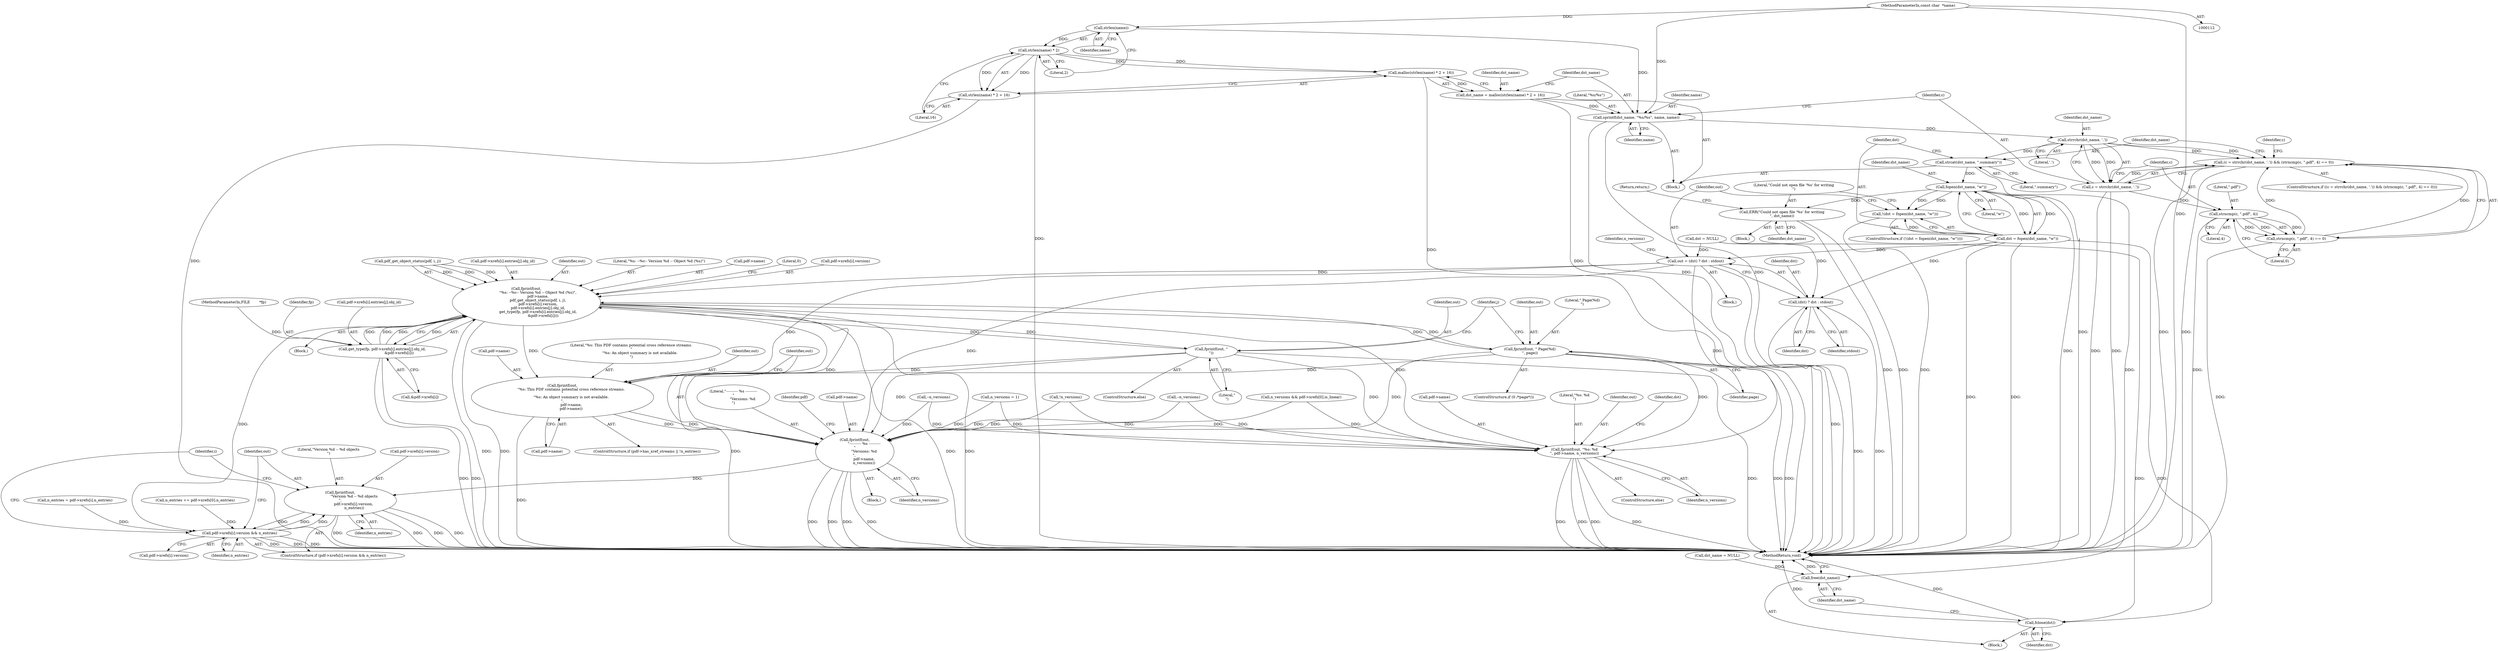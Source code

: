 digraph "1_pdfresurrect_0c4120fffa3dffe97b95c486a120eded82afe8a6_9@API" {
"1000141" [label="(Call,strlen(name))"];
"1000115" [label="(MethodParameterIn,const char  *name)"];
"1000140" [label="(Call,strlen(name) * 2)"];
"1000138" [label="(Call,malloc(strlen(name) * 2 + 16))"];
"1000136" [label="(Call,dst_name = malloc(strlen(name) * 2 + 16))"];
"1000145" [label="(Call,sprintf(dst_name, \"%s/%s\", name, name))"];
"1000154" [label="(Call,strrchr(dst_name, '.'))"];
"1000151" [label="(Call,(c = strrchr(dst_name, '.')) && (strncmp(c, \".pdf\", 4) == 0))"];
"1000152" [label="(Call,c = strrchr(dst_name, '.'))"];
"1000158" [label="(Call,strncmp(c, \".pdf\", 4))"];
"1000157" [label="(Call,strncmp(c, \".pdf\", 4) == 0)"];
"1000167" [label="(Call,strcat(dst_name, \".summary\"))"];
"1000174" [label="(Call,fopen(dst_name, \"w\"))"];
"1000171" [label="(Call,!(dst = fopen(dst_name, \"w\")))"];
"1000172" [label="(Call,dst = fopen(dst_name, \"w\"))"];
"1000182" [label="(Call,out = (dst) ? dst : stdout)"];
"1000292" [label="(Call,fprintf(out,\n                    \"%s: --%c-- Version %d -- Object %d (%s)\",\n                    pdf->name,\n                    pdf_get_object_status(pdf, i, j),\n                    pdf->xrefs[i].version,\n                    pdf->xrefs[i].entries[j].obj_id,\n                    get_type(fp, pdf->xrefs[i].entries[j].obj_id,\n                             &pdf->xrefs[i])))"];
"1000320" [label="(Call,get_type(fp, pdf->xrefs[i].entries[j].obj_id,\n                             &pdf->xrefs[i]))"];
"1000341" [label="(Call,fprintf(out, \" Page(%d)\n\", page))"];
"1000362" [label="(Call,fprintf(out,\n               \"%s: This PDF contains potential cross reference streams.\n\"\n               \"%s: An object summary is not available.\n\",\n               pdf->name,\n               pdf->name))"];
"1000371" [label="(Call,fprintf(out,\n                \"---------- %s ----------\n\"\n                \"Versions: %d\n\", \n                pdf->name,\n                n_versions))"];
"1000440" [label="(Call,fprintf(out,\n                        \"Version %d -- %d objects\n\",\n                        pdf->xrefs[i].version, \n                        n_entries))"];
"1000431" [label="(Call,pdf->xrefs[i].version && n_entries)"];
"1000452" [label="(Call,fprintf(out, \"%s: %d\n\", pdf->name, n_versions))"];
"1000346" [label="(Call,fprintf(out, \"\n\"))"];
"1000184" [label="(Call,(dst) ? dst : stdout)"];
"1000462" [label="(Call,fclose(dst))"];
"1000178" [label="(Call,ERR(\"Could not open file '%s' for writing\n\", dst_name))"];
"1000464" [label="(Call,free(dst_name))"];
"1000139" [label="(Call,strlen(name) * 2 + 16)"];
"1000465" [label="(Identifier,dst_name)"];
"1000177" [label="(Block,)"];
"1000226" [label="(Call,--n_versions)"];
"1000137" [label="(Identifier,dst_name)"];
"1000443" [label="(Call,pdf->xrefs[i].version)"];
"1000463" [label="(Identifier,dst)"];
"1000203" [label="(Call,--n_versions)"];
"1000458" [label="(Identifier,n_versions)"];
"1000187" [label="(Identifier,stdout)"];
"1000442" [label="(Literal,\"Version %d -- %d objects\n\")"];
"1000183" [label="(Identifier,out)"];
"1000127" [label="(Call,dst = NULL)"];
"1000364" [label="(Literal,\"%s: This PDF contains potential cross reference streams.\n\"\n               \"%s: An object summary is not available.\n\")"];
"1000302" [label="(Call,pdf->xrefs[i].version)"];
"1000135" [label="(Block,)"];
"1000432" [label="(Call,pdf->xrefs[i].version)"];
"1000139" [label="(Call,strlen(name) * 2 + 16)"];
"1000175" [label="(Identifier,dst_name)"];
"1000371" [label="(Call,fprintf(out,\n                \"---------- %s ----------\n\"\n                \"Versions: %d\n\", \n                pdf->name,\n                n_versions))"];
"1000298" [label="(Call,pdf_get_object_status(pdf, i, j))"];
"1000362" [label="(Call,fprintf(out,\n               \"%s: This PDF contains potential cross reference streams.\n\"\n               \"%s: An object summary is not available.\n\",\n               pdf->name,\n               pdf->name))"];
"1000180" [label="(Identifier,dst_name)"];
"1000450" [label="(Identifier,n_entries)"];
"1000355" [label="(ControlStructure,if (pdf->has_xref_streams || !n_entries))"];
"1000172" [label="(Call,dst = fopen(dst_name, \"w\"))"];
"1000179" [label="(Literal,\"Could not open file '%s' for writing\n\")"];
"1000322" [label="(Call,pdf->xrefs[i].entries[j].obj_id)"];
"1000404" [label="(Call,n_entries = pdf->xrefs[i].n_entries)"];
"1000181" [label="(Return,return;)"];
"1000339" [label="(ControlStructure,if (0 /*page*/))"];
"1000185" [label="(Identifier,dst)"];
"1000165" [label="(Identifier,c)"];
"1000460" [label="(Identifier,dst)"];
"1000173" [label="(Identifier,dst)"];
"1000194" [label="(Call,n_versions && pdf->xrefs[0].is_linear)"];
"1000168" [label="(Identifier,dst_name)"];
"1000152" [label="(Call,c = strrchr(dst_name, '.'))"];
"1000115" [label="(MethodParameterIn,const char  *name)"];
"1000381" [label="(Identifier,pdf)"];
"1000333" [label="(Call,&pdf->xrefs[i])"];
"1000159" [label="(Identifier,c)"];
"1000439" [label="(Identifier,n_entries)"];
"1000140" [label="(Call,strlen(name) * 2)"];
"1000162" [label="(Literal,0)"];
"1000138" [label="(Call,malloc(strlen(name) * 2 + 16))"];
"1000157" [label="(Call,strncmp(c, \".pdf\", 4) == 0)"];
"1000341" [label="(Call,fprintf(out, \" Page(%d)\n\", page))"];
"1000144" [label="(Literal,16)"];
"1000345" [label="(ControlStructure,else)"];
"1000117" [label="(Block,)"];
"1000189" [label="(Identifier,n_versions)"];
"1000235" [label="(Call,!n_versions)"];
"1000148" [label="(Identifier,name)"];
"1000153" [label="(Identifier,c)"];
"1000154" [label="(Call,strrchr(dst_name, '.'))"];
"1000393" [label="(Identifier,i)"];
"1000451" [label="(ControlStructure,else)"];
"1000151" [label="(Call,(c = strrchr(dst_name, '.')) && (strncmp(c, \".pdf\", 4) == 0))"];
"1000169" [label="(Literal,\".summary\")"];
"1000143" [label="(Literal,2)"];
"1000161" [label="(Literal,4)"];
"1000452" [label="(Call,fprintf(out, \"%s: %d\n\", pdf->name, n_versions))"];
"1000440" [label="(Call,fprintf(out,\n                        \"Version %d -- %d objects\n\",\n                        pdf->xrefs[i].version, \n                        n_entries))"];
"1000455" [label="(Call,pdf->name)"];
"1000461" [label="(Block,)"];
"1000141" [label="(Call,strlen(name))"];
"1000186" [label="(Identifier,dst)"];
"1000184" [label="(Call,(dst) ? dst : stdout)"];
"1000309" [label="(Call,pdf->xrefs[i].entries[j].obj_id)"];
"1000343" [label="(Literal,\" Page(%d)\n\")"];
"1000342" [label="(Identifier,out)"];
"1000155" [label="(Identifier,dst_name)"];
"1000142" [label="(Identifier,name)"];
"1000292" [label="(Call,fprintf(out,\n                    \"%s: --%c-- Version %d -- Object %d (%s)\",\n                    pdf->name,\n                    pdf_get_object_status(pdf, i, j),\n                    pdf->xrefs[i].version,\n                    pdf->xrefs[i].entries[j].obj_id,\n                    get_type(fp, pdf->xrefs[i].entries[j].obj_id,\n                             &pdf->xrefs[i])))"];
"1000377" [label="(Identifier,n_versions)"];
"1000441" [label="(Identifier,out)"];
"1000344" [label="(Identifier,page)"];
"1000374" [label="(Call,pdf->name)"];
"1000363" [label="(Identifier,out)"];
"1000244" [label="(Call,n_versions = 1)"];
"1000176" [label="(Literal,\"w\")"];
"1000431" [label="(Call,pdf->xrefs[i].version && n_entries)"];
"1000170" [label="(ControlStructure,if (!(dst = fopen(dst_name, \"w\"))))"];
"1000146" [label="(Identifier,dst_name)"];
"1000158" [label="(Call,strncmp(c, \".pdf\", 4))"];
"1000346" [label="(Call,fprintf(out, \"\n\"))"];
"1000149" [label="(Identifier,name)"];
"1000293" [label="(Identifier,out)"];
"1000365" [label="(Call,pdf->name)"];
"1000147" [label="(Literal,\"%s/%s\")"];
"1000320" [label="(Call,get_type(fp, pdf->xrefs[i].entries[j].obj_id,\n                             &pdf->xrefs[i]))"];
"1000347" [label="(Identifier,out)"];
"1000294" [label="(Literal,\"%s: --%c-- Version %d -- Object %d (%s)\")"];
"1000288" [label="(Identifier,j)"];
"1000464" [label="(Call,free(dst_name))"];
"1000289" [label="(Block,)"];
"1000156" [label="(Literal,'.')"];
"1000348" [label="(Literal,\"\n\")"];
"1000321" [label="(Identifier,fp)"];
"1000372" [label="(Identifier,out)"];
"1000150" [label="(ControlStructure,if ((c = strrchr(dst_name, '.')) && (strncmp(c, \".pdf\", 4) == 0)))"];
"1000454" [label="(Literal,\"%s: %d\n\")"];
"1000368" [label="(Call,pdf->name)"];
"1000295" [label="(Call,pdf->name)"];
"1000354" [label="(Block,)"];
"1000182" [label="(Call,out = (dst) ? dst : stdout)"];
"1000174" [label="(Call,fopen(dst_name, \"w\"))"];
"1000453" [label="(Identifier,out)"];
"1000145" [label="(Call,sprintf(dst_name, \"%s/%s\", name, name))"];
"1000171" [label="(Call,!(dst = fopen(dst_name, \"w\")))"];
"1000178" [label="(Call,ERR(\"Could not open file '%s' for writing\n\", dst_name))"];
"1000130" [label="(Call,dst_name = NULL)"];
"1000466" [label="(MethodReturn,void)"];
"1000373" [label="(Literal,\"---------- %s ----------\n\"\n                \"Versions: %d\n\")"];
"1000113" [label="(MethodParameterIn,FILE        *fp)"];
"1000340" [label="(Literal,0)"];
"1000430" [label="(ControlStructure,if (pdf->xrefs[i].version && n_entries))"];
"1000421" [label="(Call,n_entries += pdf->xrefs[0].n_entries)"];
"1000160" [label="(Literal,\".pdf\")"];
"1000462" [label="(Call,fclose(dst))"];
"1000167" [label="(Call,strcat(dst_name, \".summary\"))"];
"1000136" [label="(Call,dst_name = malloc(strlen(name) * 2 + 16))"];
"1000141" -> "1000140"  [label="AST: "];
"1000141" -> "1000142"  [label="CFG: "];
"1000142" -> "1000141"  [label="AST: "];
"1000143" -> "1000141"  [label="CFG: "];
"1000141" -> "1000140"  [label="DDG: "];
"1000115" -> "1000141"  [label="DDG: "];
"1000141" -> "1000145"  [label="DDG: "];
"1000115" -> "1000112"  [label="AST: "];
"1000115" -> "1000466"  [label="DDG: "];
"1000115" -> "1000145"  [label="DDG: "];
"1000140" -> "1000139"  [label="AST: "];
"1000140" -> "1000143"  [label="CFG: "];
"1000143" -> "1000140"  [label="AST: "];
"1000144" -> "1000140"  [label="CFG: "];
"1000140" -> "1000466"  [label="DDG: "];
"1000140" -> "1000138"  [label="DDG: "];
"1000140" -> "1000138"  [label="DDG: "];
"1000140" -> "1000139"  [label="DDG: "];
"1000140" -> "1000139"  [label="DDG: "];
"1000138" -> "1000136"  [label="AST: "];
"1000138" -> "1000139"  [label="CFG: "];
"1000139" -> "1000138"  [label="AST: "];
"1000136" -> "1000138"  [label="CFG: "];
"1000138" -> "1000466"  [label="DDG: "];
"1000138" -> "1000136"  [label="DDG: "];
"1000136" -> "1000135"  [label="AST: "];
"1000137" -> "1000136"  [label="AST: "];
"1000146" -> "1000136"  [label="CFG: "];
"1000136" -> "1000466"  [label="DDG: "];
"1000136" -> "1000145"  [label="DDG: "];
"1000145" -> "1000135"  [label="AST: "];
"1000145" -> "1000149"  [label="CFG: "];
"1000146" -> "1000145"  [label="AST: "];
"1000147" -> "1000145"  [label="AST: "];
"1000148" -> "1000145"  [label="AST: "];
"1000149" -> "1000145"  [label="AST: "];
"1000153" -> "1000145"  [label="CFG: "];
"1000145" -> "1000466"  [label="DDG: "];
"1000145" -> "1000466"  [label="DDG: "];
"1000145" -> "1000154"  [label="DDG: "];
"1000154" -> "1000152"  [label="AST: "];
"1000154" -> "1000156"  [label="CFG: "];
"1000155" -> "1000154"  [label="AST: "];
"1000156" -> "1000154"  [label="AST: "];
"1000152" -> "1000154"  [label="CFG: "];
"1000154" -> "1000151"  [label="DDG: "];
"1000154" -> "1000151"  [label="DDG: "];
"1000154" -> "1000152"  [label="DDG: "];
"1000154" -> "1000152"  [label="DDG: "];
"1000154" -> "1000167"  [label="DDG: "];
"1000151" -> "1000150"  [label="AST: "];
"1000151" -> "1000152"  [label="CFG: "];
"1000151" -> "1000157"  [label="CFG: "];
"1000152" -> "1000151"  [label="AST: "];
"1000157" -> "1000151"  [label="AST: "];
"1000165" -> "1000151"  [label="CFG: "];
"1000168" -> "1000151"  [label="CFG: "];
"1000151" -> "1000466"  [label="DDG: "];
"1000151" -> "1000466"  [label="DDG: "];
"1000152" -> "1000151"  [label="DDG: "];
"1000157" -> "1000151"  [label="DDG: "];
"1000157" -> "1000151"  [label="DDG: "];
"1000153" -> "1000152"  [label="AST: "];
"1000159" -> "1000152"  [label="CFG: "];
"1000152" -> "1000466"  [label="DDG: "];
"1000152" -> "1000466"  [label="DDG: "];
"1000152" -> "1000158"  [label="DDG: "];
"1000158" -> "1000157"  [label="AST: "];
"1000158" -> "1000161"  [label="CFG: "];
"1000159" -> "1000158"  [label="AST: "];
"1000160" -> "1000158"  [label="AST: "];
"1000161" -> "1000158"  [label="AST: "];
"1000162" -> "1000158"  [label="CFG: "];
"1000158" -> "1000466"  [label="DDG: "];
"1000158" -> "1000157"  [label="DDG: "];
"1000158" -> "1000157"  [label="DDG: "];
"1000158" -> "1000157"  [label="DDG: "];
"1000157" -> "1000162"  [label="CFG: "];
"1000162" -> "1000157"  [label="AST: "];
"1000157" -> "1000466"  [label="DDG: "];
"1000167" -> "1000135"  [label="AST: "];
"1000167" -> "1000169"  [label="CFG: "];
"1000168" -> "1000167"  [label="AST: "];
"1000169" -> "1000167"  [label="AST: "];
"1000173" -> "1000167"  [label="CFG: "];
"1000167" -> "1000466"  [label="DDG: "];
"1000167" -> "1000174"  [label="DDG: "];
"1000174" -> "1000172"  [label="AST: "];
"1000174" -> "1000176"  [label="CFG: "];
"1000175" -> "1000174"  [label="AST: "];
"1000176" -> "1000174"  [label="AST: "];
"1000172" -> "1000174"  [label="CFG: "];
"1000174" -> "1000466"  [label="DDG: "];
"1000174" -> "1000171"  [label="DDG: "];
"1000174" -> "1000171"  [label="DDG: "];
"1000174" -> "1000172"  [label="DDG: "];
"1000174" -> "1000172"  [label="DDG: "];
"1000174" -> "1000178"  [label="DDG: "];
"1000174" -> "1000464"  [label="DDG: "];
"1000171" -> "1000170"  [label="AST: "];
"1000171" -> "1000172"  [label="CFG: "];
"1000172" -> "1000171"  [label="AST: "];
"1000179" -> "1000171"  [label="CFG: "];
"1000183" -> "1000171"  [label="CFG: "];
"1000171" -> "1000466"  [label="DDG: "];
"1000172" -> "1000171"  [label="DDG: "];
"1000173" -> "1000172"  [label="AST: "];
"1000172" -> "1000466"  [label="DDG: "];
"1000172" -> "1000466"  [label="DDG: "];
"1000172" -> "1000182"  [label="DDG: "];
"1000172" -> "1000184"  [label="DDG: "];
"1000172" -> "1000462"  [label="DDG: "];
"1000182" -> "1000117"  [label="AST: "];
"1000182" -> "1000184"  [label="CFG: "];
"1000183" -> "1000182"  [label="AST: "];
"1000184" -> "1000182"  [label="AST: "];
"1000189" -> "1000182"  [label="CFG: "];
"1000182" -> "1000466"  [label="DDG: "];
"1000127" -> "1000182"  [label="DDG: "];
"1000182" -> "1000292"  [label="DDG: "];
"1000182" -> "1000362"  [label="DDG: "];
"1000182" -> "1000371"  [label="DDG: "];
"1000182" -> "1000452"  [label="DDG: "];
"1000292" -> "1000289"  [label="AST: "];
"1000292" -> "1000320"  [label="CFG: "];
"1000293" -> "1000292"  [label="AST: "];
"1000294" -> "1000292"  [label="AST: "];
"1000295" -> "1000292"  [label="AST: "];
"1000298" -> "1000292"  [label="AST: "];
"1000302" -> "1000292"  [label="AST: "];
"1000309" -> "1000292"  [label="AST: "];
"1000320" -> "1000292"  [label="AST: "];
"1000340" -> "1000292"  [label="CFG: "];
"1000292" -> "1000466"  [label="DDG: "];
"1000292" -> "1000466"  [label="DDG: "];
"1000292" -> "1000466"  [label="DDG: "];
"1000292" -> "1000466"  [label="DDG: "];
"1000292" -> "1000466"  [label="DDG: "];
"1000346" -> "1000292"  [label="DDG: "];
"1000341" -> "1000292"  [label="DDG: "];
"1000298" -> "1000292"  [label="DDG: "];
"1000298" -> "1000292"  [label="DDG: "];
"1000298" -> "1000292"  [label="DDG: "];
"1000320" -> "1000292"  [label="DDG: "];
"1000320" -> "1000292"  [label="DDG: "];
"1000320" -> "1000292"  [label="DDG: "];
"1000292" -> "1000320"  [label="DDG: "];
"1000292" -> "1000341"  [label="DDG: "];
"1000292" -> "1000346"  [label="DDG: "];
"1000292" -> "1000362"  [label="DDG: "];
"1000292" -> "1000371"  [label="DDG: "];
"1000292" -> "1000431"  [label="DDG: "];
"1000292" -> "1000452"  [label="DDG: "];
"1000320" -> "1000333"  [label="CFG: "];
"1000321" -> "1000320"  [label="AST: "];
"1000322" -> "1000320"  [label="AST: "];
"1000333" -> "1000320"  [label="AST: "];
"1000320" -> "1000466"  [label="DDG: "];
"1000320" -> "1000466"  [label="DDG: "];
"1000113" -> "1000320"  [label="DDG: "];
"1000341" -> "1000339"  [label="AST: "];
"1000341" -> "1000344"  [label="CFG: "];
"1000342" -> "1000341"  [label="AST: "];
"1000343" -> "1000341"  [label="AST: "];
"1000344" -> "1000341"  [label="AST: "];
"1000288" -> "1000341"  [label="CFG: "];
"1000341" -> "1000466"  [label="DDG: "];
"1000341" -> "1000466"  [label="DDG: "];
"1000341" -> "1000362"  [label="DDG: "];
"1000341" -> "1000371"  [label="DDG: "];
"1000341" -> "1000452"  [label="DDG: "];
"1000362" -> "1000355"  [label="AST: "];
"1000362" -> "1000368"  [label="CFG: "];
"1000363" -> "1000362"  [label="AST: "];
"1000364" -> "1000362"  [label="AST: "];
"1000365" -> "1000362"  [label="AST: "];
"1000368" -> "1000362"  [label="AST: "];
"1000372" -> "1000362"  [label="CFG: "];
"1000362" -> "1000466"  [label="DDG: "];
"1000346" -> "1000362"  [label="DDG: "];
"1000362" -> "1000371"  [label="DDG: "];
"1000362" -> "1000371"  [label="DDG: "];
"1000371" -> "1000354"  [label="AST: "];
"1000371" -> "1000377"  [label="CFG: "];
"1000372" -> "1000371"  [label="AST: "];
"1000373" -> "1000371"  [label="AST: "];
"1000374" -> "1000371"  [label="AST: "];
"1000377" -> "1000371"  [label="AST: "];
"1000381" -> "1000371"  [label="CFG: "];
"1000371" -> "1000466"  [label="DDG: "];
"1000371" -> "1000466"  [label="DDG: "];
"1000371" -> "1000466"  [label="DDG: "];
"1000371" -> "1000466"  [label="DDG: "];
"1000346" -> "1000371"  [label="DDG: "];
"1000226" -> "1000371"  [label="DDG: "];
"1000235" -> "1000371"  [label="DDG: "];
"1000194" -> "1000371"  [label="DDG: "];
"1000244" -> "1000371"  [label="DDG: "];
"1000203" -> "1000371"  [label="DDG: "];
"1000371" -> "1000440"  [label="DDG: "];
"1000440" -> "1000430"  [label="AST: "];
"1000440" -> "1000450"  [label="CFG: "];
"1000441" -> "1000440"  [label="AST: "];
"1000442" -> "1000440"  [label="AST: "];
"1000443" -> "1000440"  [label="AST: "];
"1000450" -> "1000440"  [label="AST: "];
"1000393" -> "1000440"  [label="CFG: "];
"1000440" -> "1000466"  [label="DDG: "];
"1000440" -> "1000466"  [label="DDG: "];
"1000440" -> "1000466"  [label="DDG: "];
"1000440" -> "1000466"  [label="DDG: "];
"1000440" -> "1000431"  [label="DDG: "];
"1000431" -> "1000440"  [label="DDG: "];
"1000431" -> "1000440"  [label="DDG: "];
"1000431" -> "1000430"  [label="AST: "];
"1000431" -> "1000432"  [label="CFG: "];
"1000431" -> "1000439"  [label="CFG: "];
"1000432" -> "1000431"  [label="AST: "];
"1000439" -> "1000431"  [label="AST: "];
"1000441" -> "1000431"  [label="CFG: "];
"1000393" -> "1000431"  [label="CFG: "];
"1000431" -> "1000466"  [label="DDG: "];
"1000431" -> "1000466"  [label="DDG: "];
"1000431" -> "1000466"  [label="DDG: "];
"1000404" -> "1000431"  [label="DDG: "];
"1000421" -> "1000431"  [label="DDG: "];
"1000452" -> "1000451"  [label="AST: "];
"1000452" -> "1000458"  [label="CFG: "];
"1000453" -> "1000452"  [label="AST: "];
"1000454" -> "1000452"  [label="AST: "];
"1000455" -> "1000452"  [label="AST: "];
"1000458" -> "1000452"  [label="AST: "];
"1000460" -> "1000452"  [label="CFG: "];
"1000452" -> "1000466"  [label="DDG: "];
"1000452" -> "1000466"  [label="DDG: "];
"1000452" -> "1000466"  [label="DDG: "];
"1000452" -> "1000466"  [label="DDG: "];
"1000346" -> "1000452"  [label="DDG: "];
"1000226" -> "1000452"  [label="DDG: "];
"1000235" -> "1000452"  [label="DDG: "];
"1000194" -> "1000452"  [label="DDG: "];
"1000244" -> "1000452"  [label="DDG: "];
"1000203" -> "1000452"  [label="DDG: "];
"1000346" -> "1000345"  [label="AST: "];
"1000346" -> "1000348"  [label="CFG: "];
"1000347" -> "1000346"  [label="AST: "];
"1000348" -> "1000346"  [label="AST: "];
"1000288" -> "1000346"  [label="CFG: "];
"1000346" -> "1000466"  [label="DDG: "];
"1000184" -> "1000186"  [label="CFG: "];
"1000184" -> "1000187"  [label="CFG: "];
"1000185" -> "1000184"  [label="AST: "];
"1000186" -> "1000184"  [label="AST: "];
"1000187" -> "1000184"  [label="AST: "];
"1000184" -> "1000466"  [label="DDG: "];
"1000184" -> "1000466"  [label="DDG: "];
"1000127" -> "1000184"  [label="DDG: "];
"1000462" -> "1000461"  [label="AST: "];
"1000462" -> "1000463"  [label="CFG: "];
"1000463" -> "1000462"  [label="AST: "];
"1000465" -> "1000462"  [label="CFG: "];
"1000462" -> "1000466"  [label="DDG: "];
"1000462" -> "1000466"  [label="DDG: "];
"1000127" -> "1000462"  [label="DDG: "];
"1000178" -> "1000177"  [label="AST: "];
"1000178" -> "1000180"  [label="CFG: "];
"1000179" -> "1000178"  [label="AST: "];
"1000180" -> "1000178"  [label="AST: "];
"1000181" -> "1000178"  [label="CFG: "];
"1000178" -> "1000466"  [label="DDG: "];
"1000178" -> "1000466"  [label="DDG: "];
"1000464" -> "1000461"  [label="AST: "];
"1000464" -> "1000465"  [label="CFG: "];
"1000465" -> "1000464"  [label="AST: "];
"1000466" -> "1000464"  [label="CFG: "];
"1000464" -> "1000466"  [label="DDG: "];
"1000130" -> "1000464"  [label="DDG: "];
"1000139" -> "1000144"  [label="CFG: "];
"1000144" -> "1000139"  [label="AST: "];
"1000139" -> "1000466"  [label="DDG: "];
}
